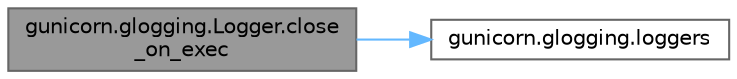 digraph "gunicorn.glogging.Logger.close_on_exec"
{
 // LATEX_PDF_SIZE
  bgcolor="transparent";
  edge [fontname=Helvetica,fontsize=10,labelfontname=Helvetica,labelfontsize=10];
  node [fontname=Helvetica,fontsize=10,shape=box,height=0.2,width=0.4];
  rankdir="LR";
  Node1 [id="Node000001",label="gunicorn.glogging.Logger.close\l_on_exec",height=0.2,width=0.4,color="gray40", fillcolor="grey60", style="filled", fontcolor="black",tooltip=" "];
  Node1 -> Node2 [id="edge1_Node000001_Node000002",color="steelblue1",style="solid",tooltip=" "];
  Node2 [id="Node000002",label="gunicorn.glogging.loggers",height=0.2,width=0.4,color="grey40", fillcolor="white", style="filled",URL="$namespacegunicorn_1_1glogging.html#aca0cfe5163a20e597f6b12409ffe4718",tooltip=" "];
}
